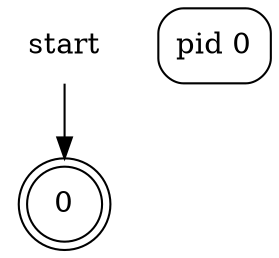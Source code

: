 digraph {
  0 [label="0",shape=circle,shape=doublecircle];
  start_0 [label="start",shape=plaintext];
  start_0->0;
title_node [label="pid 0",shape=box, style=rounded];} // digraph {
